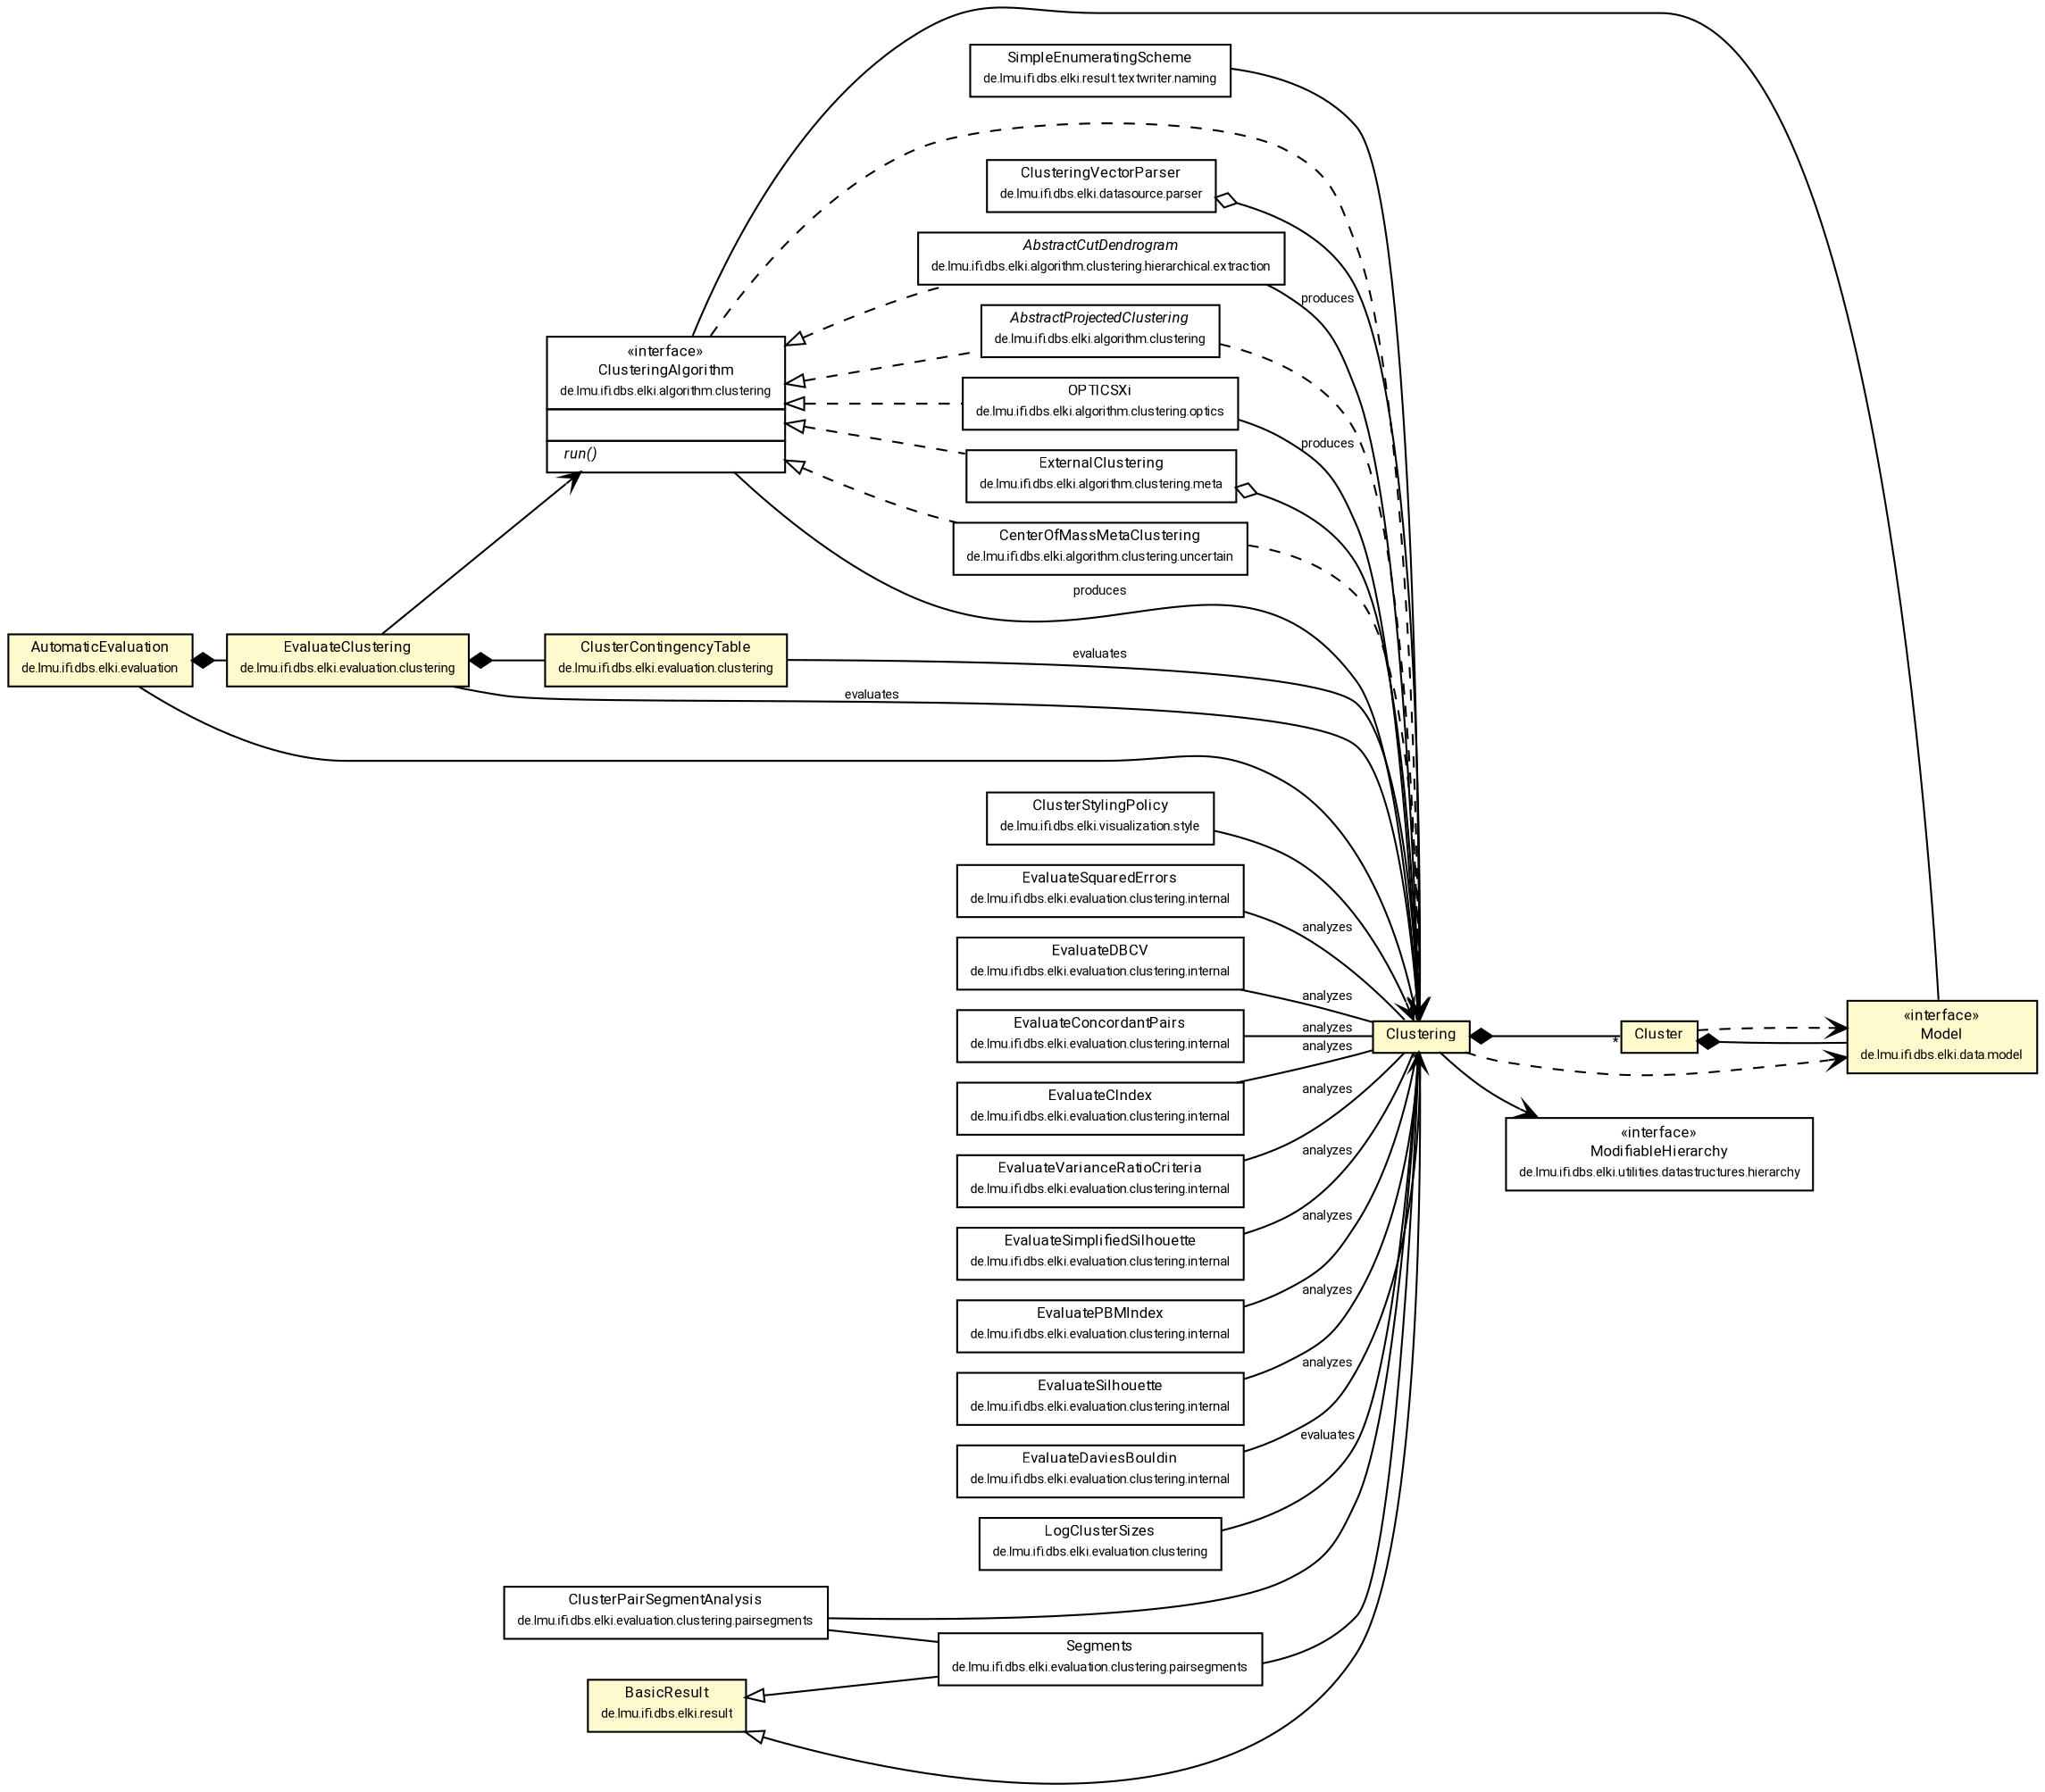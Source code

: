 #!/usr/local/bin/dot
#
# Class diagram 
# Generated by UMLGraph version R5_7_2-60-g0e99a6 (http://www.spinellis.gr/umlgraph/)
#

digraph G {
	graph [fontnames="svg"]
	edge [fontname="Roboto",fontsize=7,labelfontname="Roboto",labelfontsize=7,color="black"];
	node [fontname="Roboto",fontcolor="black",fontsize=8,shape=plaintext,margin=0,width=0,height=0];
	nodesep=0.15;
	ranksep=0.25;
	rankdir=LR;
	// de.lmu.ifi.dbs.elki.result.textwriter.naming.SimpleEnumeratingScheme
	c2646725 [label=<<table title="de.lmu.ifi.dbs.elki.result.textwriter.naming.SimpleEnumeratingScheme" border="0" cellborder="1" cellspacing="0" cellpadding="2" href="../result/textwriter/naming/SimpleEnumeratingScheme.html" target="_parent">
		<tr><td><table border="0" cellspacing="0" cellpadding="1">
		<tr><td align="center" balign="center"> <font face="Roboto">SimpleEnumeratingScheme</font> </td></tr>
		<tr><td align="center" balign="center"> <font face="Roboto" point-size="7.0">de.lmu.ifi.dbs.elki.result.textwriter.naming</font> </td></tr>
		</table></td></tr>
		</table>>, URL="../result/textwriter/naming/SimpleEnumeratingScheme.html"];
	// de.lmu.ifi.dbs.elki.evaluation.AutomaticEvaluation
	c2646758 [label=<<table title="de.lmu.ifi.dbs.elki.evaluation.AutomaticEvaluation" border="0" cellborder="1" cellspacing="0" cellpadding="2" bgcolor="LemonChiffon" href="../evaluation/AutomaticEvaluation.html" target="_parent">
		<tr><td><table border="0" cellspacing="0" cellpadding="1">
		<tr><td align="center" balign="center"> <font face="Roboto">AutomaticEvaluation</font> </td></tr>
		<tr><td align="center" balign="center"> <font face="Roboto" point-size="7.0">de.lmu.ifi.dbs.elki.evaluation</font> </td></tr>
		</table></td></tr>
		</table>>, URL="../evaluation/AutomaticEvaluation.html"];
	// de.lmu.ifi.dbs.elki.visualization.style.ClusterStylingPolicy
	c2647003 [label=<<table title="de.lmu.ifi.dbs.elki.visualization.style.ClusterStylingPolicy" border="0" cellborder="1" cellspacing="0" cellpadding="2" href="../visualization/style/ClusterStylingPolicy.html" target="_parent">
		<tr><td><table border="0" cellspacing="0" cellpadding="1">
		<tr><td align="center" balign="center"> <font face="Roboto">ClusterStylingPolicy</font> </td></tr>
		<tr><td align="center" balign="center"> <font face="Roboto" point-size="7.0">de.lmu.ifi.dbs.elki.visualization.style</font> </td></tr>
		</table></td></tr>
		</table>>, URL="../visualization/style/ClusterStylingPolicy.html"];
	// de.lmu.ifi.dbs.elki.evaluation.clustering.ClusterContingencyTable
	c2647222 [label=<<table title="de.lmu.ifi.dbs.elki.evaluation.clustering.ClusterContingencyTable" border="0" cellborder="1" cellspacing="0" cellpadding="2" bgcolor="LemonChiffon" href="../evaluation/clustering/ClusterContingencyTable.html" target="_parent">
		<tr><td><table border="0" cellspacing="0" cellpadding="1">
		<tr><td align="center" balign="center"> <font face="Roboto">ClusterContingencyTable</font> </td></tr>
		<tr><td align="center" balign="center"> <font face="Roboto" point-size="7.0">de.lmu.ifi.dbs.elki.evaluation.clustering</font> </td></tr>
		</table></td></tr>
		</table>>, URL="../evaluation/clustering/ClusterContingencyTable.html"];
	// de.lmu.ifi.dbs.elki.evaluation.clustering.EvaluateClustering
	c2647224 [label=<<table title="de.lmu.ifi.dbs.elki.evaluation.clustering.EvaluateClustering" border="0" cellborder="1" cellspacing="0" cellpadding="2" bgcolor="LemonChiffon" href="../evaluation/clustering/EvaluateClustering.html" target="_parent">
		<tr><td><table border="0" cellspacing="0" cellpadding="1">
		<tr><td align="center" balign="center"> <font face="Roboto">EvaluateClustering</font> </td></tr>
		<tr><td align="center" balign="center"> <font face="Roboto" point-size="7.0">de.lmu.ifi.dbs.elki.evaluation.clustering</font> </td></tr>
		</table></td></tr>
		</table>>, URL="../evaluation/clustering/EvaluateClustering.html"];
	// de.lmu.ifi.dbs.elki.evaluation.clustering.internal.EvaluateSquaredErrors
	c2647227 [label=<<table title="de.lmu.ifi.dbs.elki.evaluation.clustering.internal.EvaluateSquaredErrors" border="0" cellborder="1" cellspacing="0" cellpadding="2" href="../evaluation/clustering/internal/EvaluateSquaredErrors.html" target="_parent">
		<tr><td><table border="0" cellspacing="0" cellpadding="1">
		<tr><td align="center" balign="center"> <font face="Roboto">EvaluateSquaredErrors</font> </td></tr>
		<tr><td align="center" balign="center"> <font face="Roboto" point-size="7.0">de.lmu.ifi.dbs.elki.evaluation.clustering.internal</font> </td></tr>
		</table></td></tr>
		</table>>, URL="../evaluation/clustering/internal/EvaluateSquaredErrors.html"];
	// de.lmu.ifi.dbs.elki.evaluation.clustering.internal.EvaluateDBCV<O>
	c2647229 [label=<<table title="de.lmu.ifi.dbs.elki.evaluation.clustering.internal.EvaluateDBCV" border="0" cellborder="1" cellspacing="0" cellpadding="2" href="../evaluation/clustering/internal/EvaluateDBCV.html" target="_parent">
		<tr><td><table border="0" cellspacing="0" cellpadding="1">
		<tr><td align="center" balign="center"> <font face="Roboto">EvaluateDBCV</font> </td></tr>
		<tr><td align="center" balign="center"> <font face="Roboto" point-size="7.0">de.lmu.ifi.dbs.elki.evaluation.clustering.internal</font> </td></tr>
		</table></td></tr>
		</table>>, URL="../evaluation/clustering/internal/EvaluateDBCV.html"];
	// de.lmu.ifi.dbs.elki.evaluation.clustering.internal.EvaluateConcordantPairs<O>
	c2647231 [label=<<table title="de.lmu.ifi.dbs.elki.evaluation.clustering.internal.EvaluateConcordantPairs" border="0" cellborder="1" cellspacing="0" cellpadding="2" href="../evaluation/clustering/internal/EvaluateConcordantPairs.html" target="_parent">
		<tr><td><table border="0" cellspacing="0" cellpadding="1">
		<tr><td align="center" balign="center"> <font face="Roboto">EvaluateConcordantPairs</font> </td></tr>
		<tr><td align="center" balign="center"> <font face="Roboto" point-size="7.0">de.lmu.ifi.dbs.elki.evaluation.clustering.internal</font> </td></tr>
		</table></td></tr>
		</table>>, URL="../evaluation/clustering/internal/EvaluateConcordantPairs.html"];
	// de.lmu.ifi.dbs.elki.evaluation.clustering.internal.EvaluateCIndex<O>
	c2647233 [label=<<table title="de.lmu.ifi.dbs.elki.evaluation.clustering.internal.EvaluateCIndex" border="0" cellborder="1" cellspacing="0" cellpadding="2" href="../evaluation/clustering/internal/EvaluateCIndex.html" target="_parent">
		<tr><td><table border="0" cellspacing="0" cellpadding="1">
		<tr><td align="center" balign="center"> <font face="Roboto">EvaluateCIndex</font> </td></tr>
		<tr><td align="center" balign="center"> <font face="Roboto" point-size="7.0">de.lmu.ifi.dbs.elki.evaluation.clustering.internal</font> </td></tr>
		</table></td></tr>
		</table>>, URL="../evaluation/clustering/internal/EvaluateCIndex.html"];
	// de.lmu.ifi.dbs.elki.evaluation.clustering.internal.EvaluateVarianceRatioCriteria<O>
	c2647235 [label=<<table title="de.lmu.ifi.dbs.elki.evaluation.clustering.internal.EvaluateVarianceRatioCriteria" border="0" cellborder="1" cellspacing="0" cellpadding="2" href="../evaluation/clustering/internal/EvaluateVarianceRatioCriteria.html" target="_parent">
		<tr><td><table border="0" cellspacing="0" cellpadding="1">
		<tr><td align="center" balign="center"> <font face="Roboto">EvaluateVarianceRatioCriteria</font> </td></tr>
		<tr><td align="center" balign="center"> <font face="Roboto" point-size="7.0">de.lmu.ifi.dbs.elki.evaluation.clustering.internal</font> </td></tr>
		</table></td></tr>
		</table>>, URL="../evaluation/clustering/internal/EvaluateVarianceRatioCriteria.html"];
	// de.lmu.ifi.dbs.elki.evaluation.clustering.internal.EvaluateSimplifiedSilhouette
	c2647237 [label=<<table title="de.lmu.ifi.dbs.elki.evaluation.clustering.internal.EvaluateSimplifiedSilhouette" border="0" cellborder="1" cellspacing="0" cellpadding="2" href="../evaluation/clustering/internal/EvaluateSimplifiedSilhouette.html" target="_parent">
		<tr><td><table border="0" cellspacing="0" cellpadding="1">
		<tr><td align="center" balign="center"> <font face="Roboto">EvaluateSimplifiedSilhouette</font> </td></tr>
		<tr><td align="center" balign="center"> <font face="Roboto" point-size="7.0">de.lmu.ifi.dbs.elki.evaluation.clustering.internal</font> </td></tr>
		</table></td></tr>
		</table>>, URL="../evaluation/clustering/internal/EvaluateSimplifiedSilhouette.html"];
	// de.lmu.ifi.dbs.elki.evaluation.clustering.internal.EvaluatePBMIndex
	c2647240 [label=<<table title="de.lmu.ifi.dbs.elki.evaluation.clustering.internal.EvaluatePBMIndex" border="0" cellborder="1" cellspacing="0" cellpadding="2" href="../evaluation/clustering/internal/EvaluatePBMIndex.html" target="_parent">
		<tr><td><table border="0" cellspacing="0" cellpadding="1">
		<tr><td align="center" balign="center"> <font face="Roboto">EvaluatePBMIndex</font> </td></tr>
		<tr><td align="center" balign="center"> <font face="Roboto" point-size="7.0">de.lmu.ifi.dbs.elki.evaluation.clustering.internal</font> </td></tr>
		</table></td></tr>
		</table>>, URL="../evaluation/clustering/internal/EvaluatePBMIndex.html"];
	// de.lmu.ifi.dbs.elki.evaluation.clustering.internal.EvaluateSilhouette<O>
	c2647242 [label=<<table title="de.lmu.ifi.dbs.elki.evaluation.clustering.internal.EvaluateSilhouette" border="0" cellborder="1" cellspacing="0" cellpadding="2" href="../evaluation/clustering/internal/EvaluateSilhouette.html" target="_parent">
		<tr><td><table border="0" cellspacing="0" cellpadding="1">
		<tr><td align="center" balign="center"> <font face="Roboto">EvaluateSilhouette</font> </td></tr>
		<tr><td align="center" balign="center"> <font face="Roboto" point-size="7.0">de.lmu.ifi.dbs.elki.evaluation.clustering.internal</font> </td></tr>
		</table></td></tr>
		</table>>, URL="../evaluation/clustering/internal/EvaluateSilhouette.html"];
	// de.lmu.ifi.dbs.elki.evaluation.clustering.internal.EvaluateDaviesBouldin
	c2647244 [label=<<table title="de.lmu.ifi.dbs.elki.evaluation.clustering.internal.EvaluateDaviesBouldin" border="0" cellborder="1" cellspacing="0" cellpadding="2" href="../evaluation/clustering/internal/EvaluateDaviesBouldin.html" target="_parent">
		<tr><td><table border="0" cellspacing="0" cellpadding="1">
		<tr><td align="center" balign="center"> <font face="Roboto">EvaluateDaviesBouldin</font> </td></tr>
		<tr><td align="center" balign="center"> <font face="Roboto" point-size="7.0">de.lmu.ifi.dbs.elki.evaluation.clustering.internal</font> </td></tr>
		</table></td></tr>
		</table>>, URL="../evaluation/clustering/internal/EvaluateDaviesBouldin.html"];
	// de.lmu.ifi.dbs.elki.evaluation.clustering.LogClusterSizes
	c2647246 [label=<<table title="de.lmu.ifi.dbs.elki.evaluation.clustering.LogClusterSizes" border="0" cellborder="1" cellspacing="0" cellpadding="2" href="../evaluation/clustering/LogClusterSizes.html" target="_parent">
		<tr><td><table border="0" cellspacing="0" cellpadding="1">
		<tr><td align="center" balign="center"> <font face="Roboto">LogClusterSizes</font> </td></tr>
		<tr><td align="center" balign="center"> <font face="Roboto" point-size="7.0">de.lmu.ifi.dbs.elki.evaluation.clustering</font> </td></tr>
		</table></td></tr>
		</table>>, URL="../evaluation/clustering/LogClusterSizes.html"];
	// de.lmu.ifi.dbs.elki.evaluation.clustering.pairsegments.ClusterPairSegmentAnalysis
	c2647252 [label=<<table title="de.lmu.ifi.dbs.elki.evaluation.clustering.pairsegments.ClusterPairSegmentAnalysis" border="0" cellborder="1" cellspacing="0" cellpadding="2" href="../evaluation/clustering/pairsegments/ClusterPairSegmentAnalysis.html" target="_parent">
		<tr><td><table border="0" cellspacing="0" cellpadding="1">
		<tr><td align="center" balign="center"> <font face="Roboto">ClusterPairSegmentAnalysis</font> </td></tr>
		<tr><td align="center" balign="center"> <font face="Roboto" point-size="7.0">de.lmu.ifi.dbs.elki.evaluation.clustering.pairsegments</font> </td></tr>
		</table></td></tr>
		</table>>, URL="../evaluation/clustering/pairsegments/ClusterPairSegmentAnalysis.html"];
	// de.lmu.ifi.dbs.elki.evaluation.clustering.pairsegments.Segments
	c2647254 [label=<<table title="de.lmu.ifi.dbs.elki.evaluation.clustering.pairsegments.Segments" border="0" cellborder="1" cellspacing="0" cellpadding="2" href="../evaluation/clustering/pairsegments/Segments.html" target="_parent">
		<tr><td><table border="0" cellspacing="0" cellpadding="1">
		<tr><td align="center" balign="center"> <font face="Roboto">Segments</font> </td></tr>
		<tr><td align="center" balign="center"> <font face="Roboto" point-size="7.0">de.lmu.ifi.dbs.elki.evaluation.clustering.pairsegments</font> </td></tr>
		</table></td></tr>
		</table>>, URL="../evaluation/clustering/pairsegments/Segments.html"];
	// de.lmu.ifi.dbs.elki.data.Clustering<M extends de.lmu.ifi.dbs.elki.data.model.Model>
	c2647255 [label=<<table title="de.lmu.ifi.dbs.elki.data.Clustering" border="0" cellborder="1" cellspacing="0" cellpadding="2" bgcolor="lemonChiffon" href="Clustering.html" target="_parent">
		<tr><td><table border="0" cellspacing="0" cellpadding="1">
		<tr><td align="center" balign="center"> <font face="Roboto">Clustering</font> </td></tr>
		</table></td></tr>
		</table>>, URL="Clustering.html"];
	// de.lmu.ifi.dbs.elki.data.Cluster<M extends de.lmu.ifi.dbs.elki.data.model.Model>
	c2647257 [label=<<table title="de.lmu.ifi.dbs.elki.data.Cluster" border="0" cellborder="1" cellspacing="0" cellpadding="2" bgcolor="LemonChiffon" href="Cluster.html" target="_parent">
		<tr><td><table border="0" cellspacing="0" cellpadding="1">
		<tr><td align="center" balign="center"> <font face="Roboto">Cluster</font> </td></tr>
		</table></td></tr>
		</table>>, URL="Cluster.html"];
	// de.lmu.ifi.dbs.elki.data.model.Model
	c2647271 [label=<<table title="de.lmu.ifi.dbs.elki.data.model.Model" border="0" cellborder="1" cellspacing="0" cellpadding="2" bgcolor="LemonChiffon" href="model/Model.html" target="_parent">
		<tr><td><table border="0" cellspacing="0" cellpadding="1">
		<tr><td align="center" balign="center"> &#171;interface&#187; </td></tr>
		<tr><td align="center" balign="center"> <font face="Roboto">Model</font> </td></tr>
		<tr><td align="center" balign="center"> <font face="Roboto" point-size="7.0">de.lmu.ifi.dbs.elki.data.model</font> </td></tr>
		</table></td></tr>
		</table>>, URL="model/Model.html"];
	// de.lmu.ifi.dbs.elki.datasource.parser.ClusteringVectorParser
	c2647278 [label=<<table title="de.lmu.ifi.dbs.elki.datasource.parser.ClusteringVectorParser" border="0" cellborder="1" cellspacing="0" cellpadding="2" href="../datasource/parser/ClusteringVectorParser.html" target="_parent">
		<tr><td><table border="0" cellspacing="0" cellpadding="1">
		<tr><td align="center" balign="center"> <font face="Roboto">ClusteringVectorParser</font> </td></tr>
		<tr><td align="center" balign="center"> <font face="Roboto" point-size="7.0">de.lmu.ifi.dbs.elki.datasource.parser</font> </td></tr>
		</table></td></tr>
		</table>>, URL="../datasource/parser/ClusteringVectorParser.html"];
	// de.lmu.ifi.dbs.elki.algorithm.clustering.hierarchical.extraction.AbstractCutDendrogram
	c2647398 [label=<<table title="de.lmu.ifi.dbs.elki.algorithm.clustering.hierarchical.extraction.AbstractCutDendrogram" border="0" cellborder="1" cellspacing="0" cellpadding="2" href="../algorithm/clustering/hierarchical/extraction/AbstractCutDendrogram.html" target="_parent">
		<tr><td><table border="0" cellspacing="0" cellpadding="1">
		<tr><td align="center" balign="center"> <font face="Roboto"><i>AbstractCutDendrogram</i></font> </td></tr>
		<tr><td align="center" balign="center"> <font face="Roboto" point-size="7.0">de.lmu.ifi.dbs.elki.algorithm.clustering.hierarchical.extraction</font> </td></tr>
		</table></td></tr>
		</table>>, URL="../algorithm/clustering/hierarchical/extraction/AbstractCutDendrogram.html"];
	// de.lmu.ifi.dbs.elki.algorithm.clustering.AbstractProjectedClustering<R extends de.lmu.ifi.dbs.elki.data.Clustering<?>, V extends de.lmu.ifi.dbs.elki.data.NumberVector>
	c2647404 [label=<<table title="de.lmu.ifi.dbs.elki.algorithm.clustering.AbstractProjectedClustering" border="0" cellborder="1" cellspacing="0" cellpadding="2" href="../algorithm/clustering/AbstractProjectedClustering.html" target="_parent">
		<tr><td><table border="0" cellspacing="0" cellpadding="1">
		<tr><td align="center" balign="center"> <font face="Roboto"><i>AbstractProjectedClustering</i></font> </td></tr>
		<tr><td align="center" balign="center"> <font face="Roboto" point-size="7.0">de.lmu.ifi.dbs.elki.algorithm.clustering</font> </td></tr>
		</table></td></tr>
		</table>>, URL="../algorithm/clustering/AbstractProjectedClustering.html"];
	// de.lmu.ifi.dbs.elki.algorithm.clustering.optics.OPTICSXi
	c2647439 [label=<<table title="de.lmu.ifi.dbs.elki.algorithm.clustering.optics.OPTICSXi" border="0" cellborder="1" cellspacing="0" cellpadding="2" href="../algorithm/clustering/optics/OPTICSXi.html" target="_parent">
		<tr><td><table border="0" cellspacing="0" cellpadding="1">
		<tr><td align="center" balign="center"> <font face="Roboto">OPTICSXi</font> </td></tr>
		<tr><td align="center" balign="center"> <font face="Roboto" point-size="7.0">de.lmu.ifi.dbs.elki.algorithm.clustering.optics</font> </td></tr>
		</table></td></tr>
		</table>>, URL="../algorithm/clustering/optics/OPTICSXi.html"];
	// de.lmu.ifi.dbs.elki.algorithm.clustering.ClusteringAlgorithm<C extends de.lmu.ifi.dbs.elki.data.Clustering<? extends de.lmu.ifi.dbs.elki.data.model.Model>>
	c2647584 [label=<<table title="de.lmu.ifi.dbs.elki.algorithm.clustering.ClusteringAlgorithm" border="0" cellborder="1" cellspacing="0" cellpadding="2" href="../algorithm/clustering/ClusteringAlgorithm.html" target="_parent">
		<tr><td><table border="0" cellspacing="0" cellpadding="1">
		<tr><td align="center" balign="center"> &#171;interface&#187; </td></tr>
		<tr><td align="center" balign="center"> <font face="Roboto">ClusteringAlgorithm</font> </td></tr>
		<tr><td align="center" balign="center"> <font face="Roboto" point-size="7.0">de.lmu.ifi.dbs.elki.algorithm.clustering</font> </td></tr>
		</table></td></tr>
		<tr><td><table border="0" cellspacing="0" cellpadding="1">
		<tr><td align="left" balign="left">  </td></tr>
		</table></td></tr>
		<tr><td><table border="0" cellspacing="0" cellpadding="1">
		<tr><td align="left" balign="left"> <i> run()</i> </td></tr>
		</table></td></tr>
		</table>>, URL="../algorithm/clustering/ClusteringAlgorithm.html"];
	// de.lmu.ifi.dbs.elki.algorithm.clustering.meta.ExternalClustering
	c2647663 [label=<<table title="de.lmu.ifi.dbs.elki.algorithm.clustering.meta.ExternalClustering" border="0" cellborder="1" cellspacing="0" cellpadding="2" href="../algorithm/clustering/meta/ExternalClustering.html" target="_parent">
		<tr><td><table border="0" cellspacing="0" cellpadding="1">
		<tr><td align="center" balign="center"> <font face="Roboto">ExternalClustering</font> </td></tr>
		<tr><td align="center" balign="center"> <font face="Roboto" point-size="7.0">de.lmu.ifi.dbs.elki.algorithm.clustering.meta</font> </td></tr>
		</table></td></tr>
		</table>>, URL="../algorithm/clustering/meta/ExternalClustering.html"];
	// de.lmu.ifi.dbs.elki.result.BasicResult
	c2647725 [label=<<table title="de.lmu.ifi.dbs.elki.result.BasicResult" border="0" cellborder="1" cellspacing="0" cellpadding="2" bgcolor="LemonChiffon" href="../result/BasicResult.html" target="_parent">
		<tr><td><table border="0" cellspacing="0" cellpadding="1">
		<tr><td align="center" balign="center"> <font face="Roboto">BasicResult</font> </td></tr>
		<tr><td align="center" balign="center"> <font face="Roboto" point-size="7.0">de.lmu.ifi.dbs.elki.result</font> </td></tr>
		</table></td></tr>
		</table>>, URL="../result/BasicResult.html"];
	// de.lmu.ifi.dbs.elki.utilities.datastructures.hierarchy.ModifiableHierarchy<O>
	c2648762 [label=<<table title="de.lmu.ifi.dbs.elki.utilities.datastructures.hierarchy.ModifiableHierarchy" border="0" cellborder="1" cellspacing="0" cellpadding="2" href="../utilities/datastructures/hierarchy/ModifiableHierarchy.html" target="_parent">
		<tr><td><table border="0" cellspacing="0" cellpadding="1">
		<tr><td align="center" balign="center"> &#171;interface&#187; </td></tr>
		<tr><td align="center" balign="center"> <font face="Roboto">ModifiableHierarchy</font> </td></tr>
		<tr><td align="center" balign="center"> <font face="Roboto" point-size="7.0">de.lmu.ifi.dbs.elki.utilities.datastructures.hierarchy</font> </td></tr>
		</table></td></tr>
		</table>>, URL="../utilities/datastructures/hierarchy/ModifiableHierarchy.html"];
	// de.lmu.ifi.dbs.elki.algorithm.clustering.uncertain.CenterOfMassMetaClustering<C extends de.lmu.ifi.dbs.elki.data.Clustering<?>>
	c2649874 [label=<<table title="de.lmu.ifi.dbs.elki.algorithm.clustering.uncertain.CenterOfMassMetaClustering" border="0" cellborder="1" cellspacing="0" cellpadding="2" href="../algorithm/clustering/uncertain/CenterOfMassMetaClustering.html" target="_parent">
		<tr><td><table border="0" cellspacing="0" cellpadding="1">
		<tr><td align="center" balign="center"> <font face="Roboto">CenterOfMassMetaClustering</font> </td></tr>
		<tr><td align="center" balign="center"> <font face="Roboto" point-size="7.0">de.lmu.ifi.dbs.elki.algorithm.clustering.uncertain</font> </td></tr>
		</table></td></tr>
		</table>>, URL="../algorithm/clustering/uncertain/CenterOfMassMetaClustering.html"];
	// de.lmu.ifi.dbs.elki.result.textwriter.naming.SimpleEnumeratingScheme assoc de.lmu.ifi.dbs.elki.data.Clustering<M extends de.lmu.ifi.dbs.elki.data.model.Model>
	c2646725 -> c2647255 [arrowhead=none,weight=2];
	// de.lmu.ifi.dbs.elki.evaluation.AutomaticEvaluation composed de.lmu.ifi.dbs.elki.evaluation.clustering.EvaluateClustering
	c2646758 -> c2647224 [arrowhead=none,arrowtail=diamond,dir=back,weight=6];
	// de.lmu.ifi.dbs.elki.evaluation.AutomaticEvaluation assoc de.lmu.ifi.dbs.elki.data.Clustering<M extends de.lmu.ifi.dbs.elki.data.model.Model>
	c2646758 -> c2647255 [arrowhead=none,weight=2];
	// de.lmu.ifi.dbs.elki.evaluation.clustering.ClusterContingencyTable assoc de.lmu.ifi.dbs.elki.data.Clustering<M extends de.lmu.ifi.dbs.elki.data.model.Model>
	c2647222 -> c2647255 [arrowhead=none,weight=2,label="evaluates"];
	// de.lmu.ifi.dbs.elki.evaluation.clustering.EvaluateClustering composed de.lmu.ifi.dbs.elki.evaluation.clustering.ClusterContingencyTable
	c2647224 -> c2647222 [arrowhead=none,arrowtail=diamond,dir=back,weight=6];
	// de.lmu.ifi.dbs.elki.evaluation.clustering.EvaluateClustering assoc de.lmu.ifi.dbs.elki.data.Clustering<M extends de.lmu.ifi.dbs.elki.data.model.Model>
	c2647224 -> c2647255 [arrowhead=none,weight=2,label="evaluates"];
	// de.lmu.ifi.dbs.elki.evaluation.clustering.internal.EvaluateSquaredErrors assoc de.lmu.ifi.dbs.elki.data.Clustering<M extends de.lmu.ifi.dbs.elki.data.model.Model>
	c2647227 -> c2647255 [arrowhead=none,weight=2,label="analyzes"];
	// de.lmu.ifi.dbs.elki.evaluation.clustering.internal.EvaluateDBCV<O> assoc de.lmu.ifi.dbs.elki.data.Clustering<M extends de.lmu.ifi.dbs.elki.data.model.Model>
	c2647229 -> c2647255 [arrowhead=none,weight=2,label="analyzes"];
	// de.lmu.ifi.dbs.elki.evaluation.clustering.internal.EvaluateConcordantPairs<O> assoc de.lmu.ifi.dbs.elki.data.Clustering<M extends de.lmu.ifi.dbs.elki.data.model.Model>
	c2647231 -> c2647255 [arrowhead=none,weight=2,label="analyzes"];
	// de.lmu.ifi.dbs.elki.evaluation.clustering.internal.EvaluateCIndex<O> assoc de.lmu.ifi.dbs.elki.data.Clustering<M extends de.lmu.ifi.dbs.elki.data.model.Model>
	c2647233 -> c2647255 [arrowhead=none,weight=2,label="analyzes"];
	// de.lmu.ifi.dbs.elki.evaluation.clustering.internal.EvaluateVarianceRatioCriteria<O> assoc de.lmu.ifi.dbs.elki.data.Clustering<M extends de.lmu.ifi.dbs.elki.data.model.Model>
	c2647235 -> c2647255 [arrowhead=none,weight=2,label="analyzes"];
	// de.lmu.ifi.dbs.elki.evaluation.clustering.internal.EvaluateSimplifiedSilhouette assoc de.lmu.ifi.dbs.elki.data.Clustering<M extends de.lmu.ifi.dbs.elki.data.model.Model>
	c2647237 -> c2647255 [arrowhead=none,weight=2,label="analyzes"];
	// de.lmu.ifi.dbs.elki.evaluation.clustering.internal.EvaluatePBMIndex assoc de.lmu.ifi.dbs.elki.data.Clustering<M extends de.lmu.ifi.dbs.elki.data.model.Model>
	c2647240 -> c2647255 [arrowhead=none,weight=2,label="analyzes"];
	// de.lmu.ifi.dbs.elki.evaluation.clustering.internal.EvaluateSilhouette<O> assoc de.lmu.ifi.dbs.elki.data.Clustering<M extends de.lmu.ifi.dbs.elki.data.model.Model>
	c2647242 -> c2647255 [arrowhead=none,weight=2,label="analyzes"];
	// de.lmu.ifi.dbs.elki.evaluation.clustering.internal.EvaluateDaviesBouldin assoc de.lmu.ifi.dbs.elki.data.Clustering<M extends de.lmu.ifi.dbs.elki.data.model.Model>
	c2647244 -> c2647255 [arrowhead=none,weight=2,label="analyzes"];
	// de.lmu.ifi.dbs.elki.evaluation.clustering.LogClusterSizes assoc de.lmu.ifi.dbs.elki.data.Clustering<M extends de.lmu.ifi.dbs.elki.data.model.Model>
	c2647246 -> c2647255 [arrowhead=none,weight=2,label="evaluates"];
	// de.lmu.ifi.dbs.elki.evaluation.clustering.pairsegments.ClusterPairSegmentAnalysis assoc de.lmu.ifi.dbs.elki.data.Clustering<M extends de.lmu.ifi.dbs.elki.data.model.Model>
	c2647252 -> c2647255 [arrowhead=none,weight=2];
	// de.lmu.ifi.dbs.elki.evaluation.clustering.pairsegments.ClusterPairSegmentAnalysis assoc de.lmu.ifi.dbs.elki.evaluation.clustering.pairsegments.Segments
	c2647252 -> c2647254 [arrowhead=none,weight=2];
	// de.lmu.ifi.dbs.elki.evaluation.clustering.pairsegments.Segments extends de.lmu.ifi.dbs.elki.result.BasicResult
	c2647725 -> c2647254 [arrowtail=empty,dir=back,weight=10];
	// de.lmu.ifi.dbs.elki.data.Clustering<M extends de.lmu.ifi.dbs.elki.data.model.Model> extends de.lmu.ifi.dbs.elki.result.BasicResult
	c2647725 -> c2647255 [arrowtail=empty,dir=back,weight=10];
	// de.lmu.ifi.dbs.elki.data.Clustering<M extends de.lmu.ifi.dbs.elki.data.model.Model> composed de.lmu.ifi.dbs.elki.data.Cluster<M extends de.lmu.ifi.dbs.elki.data.model.Model>
	c2647255 -> c2647257 [arrowhead=none,arrowtail=diamond,dir=back,weight=6,headlabel="*"];
	// de.lmu.ifi.dbs.elki.data.Cluster<M extends de.lmu.ifi.dbs.elki.data.model.Model> composed de.lmu.ifi.dbs.elki.data.model.Model
	c2647257 -> c2647271 [arrowhead=none,arrowtail=diamond,dir=back,weight=6];
	// de.lmu.ifi.dbs.elki.datasource.parser.ClusteringVectorParser has de.lmu.ifi.dbs.elki.data.Clustering<M extends de.lmu.ifi.dbs.elki.data.model.Model>
	c2647278 -> c2647255 [arrowhead=none,arrowtail=ediamond,dir=back,weight=4];
	// de.lmu.ifi.dbs.elki.algorithm.clustering.hierarchical.extraction.AbstractCutDendrogram implements de.lmu.ifi.dbs.elki.algorithm.clustering.ClusteringAlgorithm<C extends de.lmu.ifi.dbs.elki.data.Clustering<? extends de.lmu.ifi.dbs.elki.data.model.Model>>
	c2647584 -> c2647398 [arrowtail=empty,style=dashed,dir=back,weight=9];
	// de.lmu.ifi.dbs.elki.algorithm.clustering.hierarchical.extraction.AbstractCutDendrogram navassoc de.lmu.ifi.dbs.elki.data.Clustering<M extends de.lmu.ifi.dbs.elki.data.model.Model>
	c2647398 -> c2647255 [arrowhead=open,weight=1,label="produces"];
	// de.lmu.ifi.dbs.elki.algorithm.clustering.AbstractProjectedClustering<R extends de.lmu.ifi.dbs.elki.data.Clustering<?>, V extends de.lmu.ifi.dbs.elki.data.NumberVector> implements de.lmu.ifi.dbs.elki.algorithm.clustering.ClusteringAlgorithm<C extends de.lmu.ifi.dbs.elki.data.Clustering<? extends de.lmu.ifi.dbs.elki.data.model.Model>>
	c2647584 -> c2647404 [arrowtail=empty,style=dashed,dir=back,weight=9];
	// de.lmu.ifi.dbs.elki.algorithm.clustering.optics.OPTICSXi implements de.lmu.ifi.dbs.elki.algorithm.clustering.ClusteringAlgorithm<C extends de.lmu.ifi.dbs.elki.data.Clustering<? extends de.lmu.ifi.dbs.elki.data.model.Model>>
	c2647584 -> c2647439 [arrowtail=empty,style=dashed,dir=back,weight=9];
	// de.lmu.ifi.dbs.elki.algorithm.clustering.optics.OPTICSXi navassoc de.lmu.ifi.dbs.elki.data.Clustering<M extends de.lmu.ifi.dbs.elki.data.model.Model>
	c2647439 -> c2647255 [arrowhead=open,weight=1,label="produces"];
	// de.lmu.ifi.dbs.elki.algorithm.clustering.ClusteringAlgorithm<C extends de.lmu.ifi.dbs.elki.data.Clustering<? extends de.lmu.ifi.dbs.elki.data.model.Model>> assoc de.lmu.ifi.dbs.elki.data.Clustering<M extends de.lmu.ifi.dbs.elki.data.model.Model>
	c2647584 -> c2647255 [arrowhead=none,weight=2,label="produces"];
	// de.lmu.ifi.dbs.elki.algorithm.clustering.ClusteringAlgorithm<C extends de.lmu.ifi.dbs.elki.data.Clustering<? extends de.lmu.ifi.dbs.elki.data.model.Model>> assoc de.lmu.ifi.dbs.elki.data.model.Model
	c2647584 -> c2647271 [arrowhead=none,weight=2];
	// de.lmu.ifi.dbs.elki.algorithm.clustering.meta.ExternalClustering implements de.lmu.ifi.dbs.elki.algorithm.clustering.ClusteringAlgorithm<C extends de.lmu.ifi.dbs.elki.data.Clustering<? extends de.lmu.ifi.dbs.elki.data.model.Model>>
	c2647584 -> c2647663 [arrowtail=empty,style=dashed,dir=back,weight=9];
	// de.lmu.ifi.dbs.elki.algorithm.clustering.meta.ExternalClustering has de.lmu.ifi.dbs.elki.data.Clustering<M extends de.lmu.ifi.dbs.elki.data.model.Model>
	c2647663 -> c2647255 [arrowhead=none,arrowtail=ediamond,dir=back,weight=4];
	// de.lmu.ifi.dbs.elki.algorithm.clustering.uncertain.CenterOfMassMetaClustering<C extends de.lmu.ifi.dbs.elki.data.Clustering<?>> implements de.lmu.ifi.dbs.elki.algorithm.clustering.ClusteringAlgorithm<C extends de.lmu.ifi.dbs.elki.data.Clustering<? extends de.lmu.ifi.dbs.elki.data.model.Model>>
	c2647584 -> c2649874 [arrowtail=empty,style=dashed,dir=back,weight=9];
	// de.lmu.ifi.dbs.elki.visualization.style.ClusterStylingPolicy navassoc de.lmu.ifi.dbs.elki.data.Clustering<M extends de.lmu.ifi.dbs.elki.data.model.Model>
	c2647003 -> c2647255 [arrowhead=open,weight=1];
	// de.lmu.ifi.dbs.elki.evaluation.clustering.EvaluateClustering navassoc de.lmu.ifi.dbs.elki.algorithm.clustering.ClusteringAlgorithm<C extends de.lmu.ifi.dbs.elki.data.Clustering<? extends de.lmu.ifi.dbs.elki.data.model.Model>>
	c2647224 -> c2647584 [arrowhead=open,weight=1];
	// de.lmu.ifi.dbs.elki.evaluation.clustering.pairsegments.Segments navassoc de.lmu.ifi.dbs.elki.data.Clustering<M extends de.lmu.ifi.dbs.elki.data.model.Model>
	c2647254 -> c2647255 [arrowhead=open,weight=1,headlabel="*"];
	// de.lmu.ifi.dbs.elki.data.Clustering<M extends de.lmu.ifi.dbs.elki.data.model.Model> navassoc de.lmu.ifi.dbs.elki.utilities.datastructures.hierarchy.ModifiableHierarchy<O>
	c2647255 -> c2648762 [arrowhead=open,weight=1];
	// de.lmu.ifi.dbs.elki.data.Clustering<M extends de.lmu.ifi.dbs.elki.data.model.Model> depend de.lmu.ifi.dbs.elki.data.model.Model
	c2647255 -> c2647271 [arrowhead=open,style=dashed,weight=0];
	// de.lmu.ifi.dbs.elki.data.Cluster<M extends de.lmu.ifi.dbs.elki.data.model.Model> depend de.lmu.ifi.dbs.elki.data.model.Model
	c2647257 -> c2647271 [arrowhead=open,style=dashed,weight=0];
	// de.lmu.ifi.dbs.elki.algorithm.clustering.AbstractProjectedClustering<R extends de.lmu.ifi.dbs.elki.data.Clustering<?>, V extends de.lmu.ifi.dbs.elki.data.NumberVector> depend de.lmu.ifi.dbs.elki.data.Clustering<M extends de.lmu.ifi.dbs.elki.data.model.Model>
	c2647404 -> c2647255 [arrowhead=open,style=dashed,weight=0];
	// de.lmu.ifi.dbs.elki.algorithm.clustering.ClusteringAlgorithm<C extends de.lmu.ifi.dbs.elki.data.Clustering<? extends de.lmu.ifi.dbs.elki.data.model.Model>> depend de.lmu.ifi.dbs.elki.data.Clustering<M extends de.lmu.ifi.dbs.elki.data.model.Model>
	c2647584 -> c2647255 [arrowhead=open,style=dashed,weight=0];
	// de.lmu.ifi.dbs.elki.algorithm.clustering.uncertain.CenterOfMassMetaClustering<C extends de.lmu.ifi.dbs.elki.data.Clustering<?>> depend de.lmu.ifi.dbs.elki.data.Clustering<M extends de.lmu.ifi.dbs.elki.data.model.Model>
	c2649874 -> c2647255 [arrowhead=open,style=dashed,weight=0];
}

